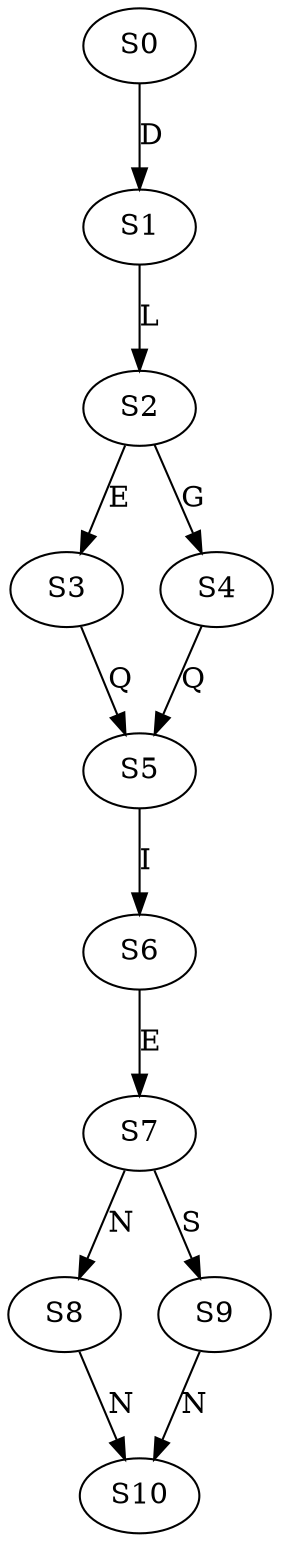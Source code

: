 strict digraph  {
	S0 -> S1 [ label = D ];
	S1 -> S2 [ label = L ];
	S2 -> S3 [ label = E ];
	S2 -> S4 [ label = G ];
	S3 -> S5 [ label = Q ];
	S4 -> S5 [ label = Q ];
	S5 -> S6 [ label = I ];
	S6 -> S7 [ label = E ];
	S7 -> S8 [ label = N ];
	S7 -> S9 [ label = S ];
	S8 -> S10 [ label = N ];
	S9 -> S10 [ label = N ];
}
